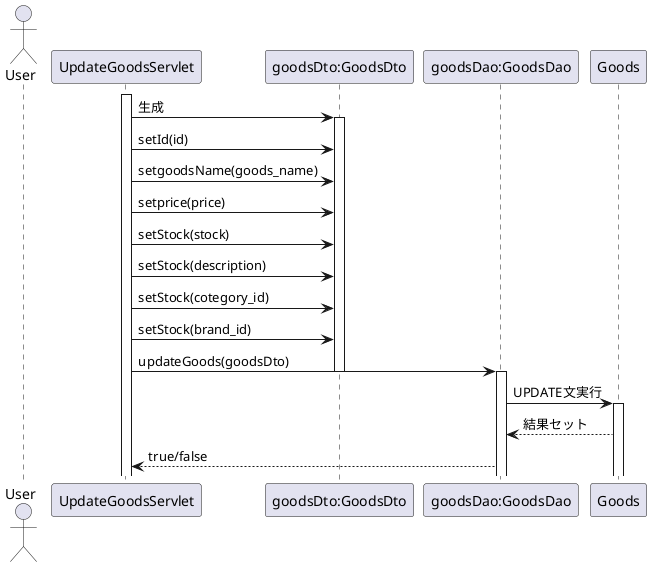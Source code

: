 @startuml 
actor User
participant "UpdateGoodsServlet" as A
participant "goodsDto:GoodsDto" as B
participant "goodsDao:GoodsDao" as C
participant "Goods" as D
activate A
A -> B: 生成
activate B
A -> B: setId(id)
A -> B: setgoodsName(goods_name)
A -> B: setprice(price)
A -> B: setStock(stock)
A -> B: setStock(description)
A -> B: setStock(cotegory_id)
A -> B: setStock(brand_id)
A -> C: updateGoods(goodsDto)
deactivate B
activate C
C -> D: UPDATE文実行
activate D
D --> C: 結果セット
C --> A: true/false
@enduml